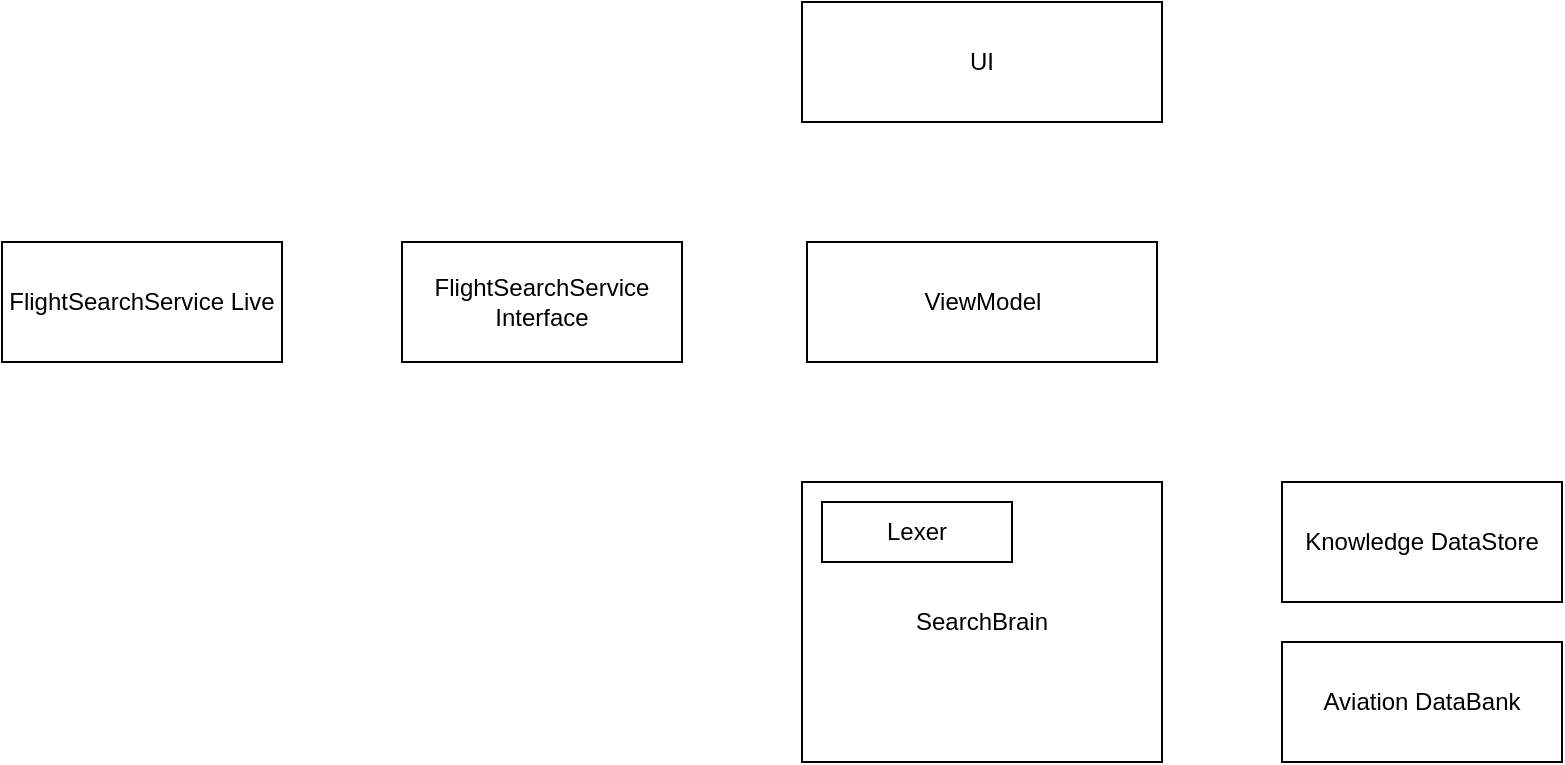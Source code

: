 <mxfile version="15.9.4" type="github">
  <diagram id="yPxyJZ8AM_hMuL3Unpa9" name="complex gitflow">
    <mxGraphModel dx="858" dy="816" grid="1" gridSize="10" guides="1" tooltips="1" connect="1" arrows="1" fold="1" page="1" pageScale="1" pageWidth="1169" pageHeight="827" math="0" shadow="0">
      <root>
        <mxCell id="0" />
        <mxCell id="1" parent="0" />
        <mxCell id="W7WsM5jzmSZuX8Bi8j7b-1" value="UI" style="rounded=0;whiteSpace=wrap;html=1;" vertex="1" parent="1">
          <mxGeometry x="490" y="90" width="180" height="60" as="geometry" />
        </mxCell>
        <mxCell id="W7WsM5jzmSZuX8Bi8j7b-2" value="SearchBrain" style="rounded=0;whiteSpace=wrap;html=1;" vertex="1" parent="1">
          <mxGeometry x="490" y="330" width="180" height="140" as="geometry" />
        </mxCell>
        <mxCell id="W7WsM5jzmSZuX8Bi8j7b-4" value="Lexer" style="rounded=0;whiteSpace=wrap;html=1;" vertex="1" parent="1">
          <mxGeometry x="500" y="340" width="95" height="30" as="geometry" />
        </mxCell>
        <mxCell id="W7WsM5jzmSZuX8Bi8j7b-5" value="Aviation DataBank" style="rounded=0;whiteSpace=wrap;html=1;" vertex="1" parent="1">
          <mxGeometry x="730" y="410" width="140" height="60" as="geometry" />
        </mxCell>
        <mxCell id="W7WsM5jzmSZuX8Bi8j7b-14" value="ViewModel" style="rounded=0;whiteSpace=wrap;html=1;" vertex="1" parent="1">
          <mxGeometry x="492.5" y="210" width="175" height="60" as="geometry" />
        </mxCell>
        <mxCell id="W7WsM5jzmSZuX8Bi8j7b-18" value="FlightSearchService&lt;br&gt;Interface" style="rounded=0;whiteSpace=wrap;html=1;" vertex="1" parent="1">
          <mxGeometry x="290" y="210" width="140" height="60" as="geometry" />
        </mxCell>
        <mxCell id="W7WsM5jzmSZuX8Bi8j7b-19" value="FlightSearchService Live" style="rounded=0;whiteSpace=wrap;html=1;" vertex="1" parent="1">
          <mxGeometry x="90" y="210" width="140" height="60" as="geometry" />
        </mxCell>
        <mxCell id="W7WsM5jzmSZuX8Bi8j7b-20" value="Knowledge DataStore" style="rounded=0;whiteSpace=wrap;html=1;" vertex="1" parent="1">
          <mxGeometry x="730" y="330" width="140" height="60" as="geometry" />
        </mxCell>
      </root>
    </mxGraphModel>
  </diagram>
</mxfile>
